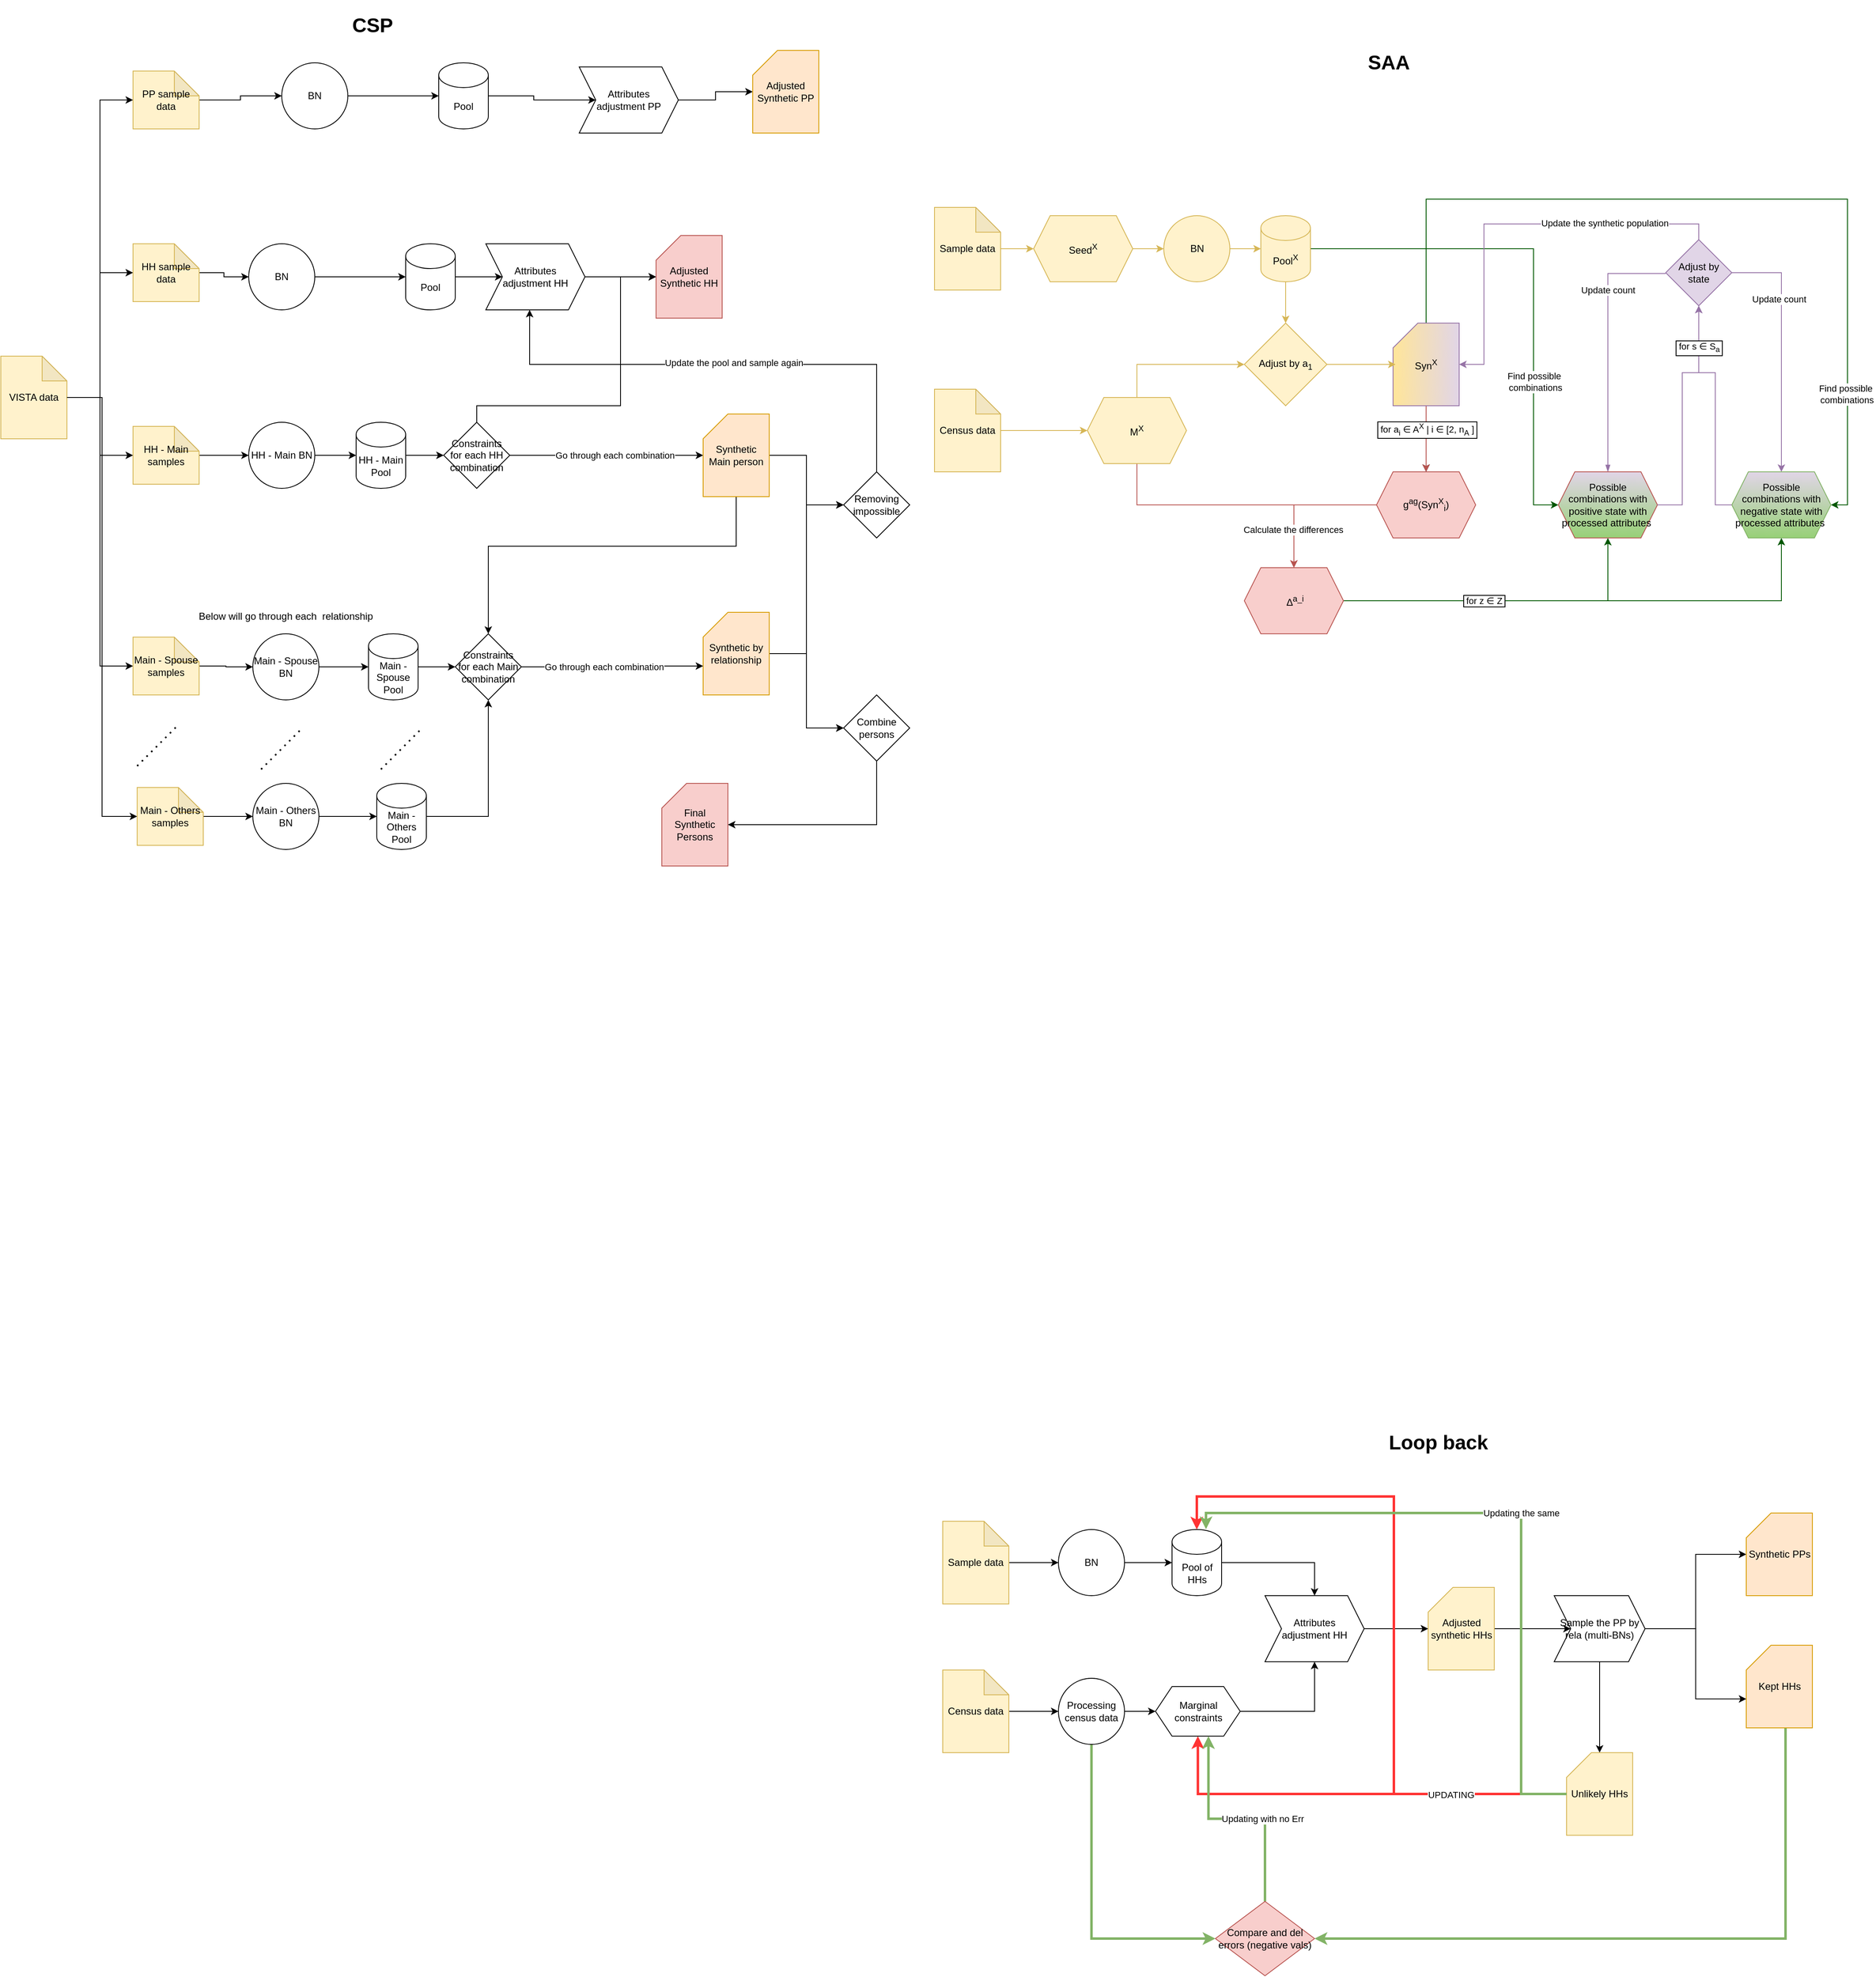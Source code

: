 <mxfile version="24.1.0" type="github">
  <diagram name="Page-1" id="M9G-T7zKxAfByAplEG5L">
    <mxGraphModel dx="3776" dy="1356" grid="1" gridSize="10" guides="1" tooltips="1" connect="1" arrows="1" fold="1" page="1" pageScale="1" pageWidth="1169" pageHeight="827" math="0" shadow="0">
      <root>
        <mxCell id="0" />
        <mxCell id="1" parent="0" />
        <mxCell id="O2sVtFKZEaCIQGKIPa2d-1" value="&lt;h1&gt;SAA&lt;/h1&gt;" style="text;html=1;strokeColor=none;fillColor=none;align=center;verticalAlign=middle;whiteSpace=wrap;rounded=0;" parent="1" vertex="1">
          <mxGeometry x="410" y="90" width="300" height="30" as="geometry" />
        </mxCell>
        <mxCell id="O2sVtFKZEaCIQGKIPa2d-3" value="&lt;h1&gt;CSP&lt;/h1&gt;" style="text;html=1;strokeColor=none;fillColor=none;align=center;verticalAlign=middle;whiteSpace=wrap;rounded=0;" parent="1" vertex="1">
          <mxGeometry x="-740" y="40" width="140" height="40" as="geometry" />
        </mxCell>
        <mxCell id="O2sVtFKZEaCIQGKIPa2d-35" style="edgeStyle=orthogonalEdgeStyle;rounded=0;orthogonalLoop=1;jettySize=auto;html=1;entryX=0;entryY=0.5;entryDx=0;entryDy=0;fillColor=#fff2cc;strokeColor=#d6b656;" parent="1" source="O2sVtFKZEaCIQGKIPa2d-4" target="O2sVtFKZEaCIQGKIPa2d-11" edge="1">
          <mxGeometry relative="1" as="geometry" />
        </mxCell>
        <mxCell id="O2sVtFKZEaCIQGKIPa2d-4" value="Census data" style="shape=note;whiteSpace=wrap;html=1;backgroundOutline=1;darkOpacity=0.05;fillColor=#fff2cc;strokeColor=#d6b656;" parent="1" vertex="1">
          <mxGeometry x="10" y="500" width="80" height="100" as="geometry" />
        </mxCell>
        <mxCell id="7n_8x08XIE63s-0xiDGo-23" style="edgeStyle=orthogonalEdgeStyle;rounded=0;orthogonalLoop=1;jettySize=auto;html=1;entryX=0;entryY=0.5;entryDx=0;entryDy=0;fillColor=#fff2cc;strokeColor=#d6b656;" parent="1" source="O2sVtFKZEaCIQGKIPa2d-5" target="7n_8x08XIE63s-0xiDGo-21" edge="1">
          <mxGeometry relative="1" as="geometry" />
        </mxCell>
        <mxCell id="O2sVtFKZEaCIQGKIPa2d-5" value="Sample data" style="shape=note;whiteSpace=wrap;html=1;backgroundOutline=1;darkOpacity=0.05;fillColor=#fff2cc;strokeColor=#d6b656;" parent="1" vertex="1">
          <mxGeometry x="10" y="280" width="80" height="100" as="geometry" />
        </mxCell>
        <mxCell id="O2sVtFKZEaCIQGKIPa2d-28" style="edgeStyle=orthogonalEdgeStyle;rounded=0;orthogonalLoop=1;jettySize=auto;html=1;fillColor=#fff2cc;strokeColor=#d6b656;" parent="1" source="O2sVtFKZEaCIQGKIPa2d-6" target="O2sVtFKZEaCIQGKIPa2d-7" edge="1">
          <mxGeometry relative="1" as="geometry" />
        </mxCell>
        <mxCell id="O2sVtFKZEaCIQGKIPa2d-6" value="BN" style="ellipse;whiteSpace=wrap;html=1;aspect=fixed;fillColor=#fff2cc;strokeColor=#d6b656;" parent="1" vertex="1">
          <mxGeometry x="287.5" y="290" width="80" height="80" as="geometry" />
        </mxCell>
        <mxCell id="O2sVtFKZEaCIQGKIPa2d-22" style="edgeStyle=orthogonalEdgeStyle;rounded=0;orthogonalLoop=1;jettySize=auto;html=1;entryX=0.5;entryY=0;entryDx=0;entryDy=0;fillColor=#fff2cc;strokeColor=#d6b656;" parent="1" source="O2sVtFKZEaCIQGKIPa2d-7" target="O2sVtFKZEaCIQGKIPa2d-20" edge="1">
          <mxGeometry relative="1" as="geometry" />
        </mxCell>
        <mxCell id="O2sVtFKZEaCIQGKIPa2d-53" style="edgeStyle=orthogonalEdgeStyle;rounded=0;orthogonalLoop=1;jettySize=auto;html=1;entryX=0;entryY=0.5;entryDx=0;entryDy=0;fillColor=#008a00;strokeColor=#005700;" parent="1" source="O2sVtFKZEaCIQGKIPa2d-7" target="O2sVtFKZEaCIQGKIPa2d-43" edge="1">
          <mxGeometry relative="1" as="geometry">
            <Array as="points">
              <mxPoint x="735" y="330" />
              <mxPoint x="735" y="640" />
            </Array>
          </mxGeometry>
        </mxCell>
        <mxCell id="7n_8x08XIE63s-0xiDGo-18" value="Find possible&amp;nbsp;&lt;div&gt;combinations&lt;/div&gt;" style="edgeLabel;html=1;align=center;verticalAlign=middle;resizable=0;points=[];" parent="O2sVtFKZEaCIQGKIPa2d-53" vertex="1" connectable="0">
          <mxGeometry x="0.385" y="2" relative="1" as="geometry">
            <mxPoint y="8" as="offset" />
          </mxGeometry>
        </mxCell>
        <mxCell id="O2sVtFKZEaCIQGKIPa2d-7" value="Pool&lt;sup&gt;X&lt;/sup&gt;" style="shape=cylinder3;whiteSpace=wrap;html=1;boundedLbl=1;backgroundOutline=1;size=15;fillColor=#fff2cc;strokeColor=#d6b656;" parent="1" vertex="1">
          <mxGeometry x="405" y="290" width="60" height="80" as="geometry" />
        </mxCell>
        <mxCell id="O2sVtFKZEaCIQGKIPa2d-21" style="edgeStyle=orthogonalEdgeStyle;rounded=0;orthogonalLoop=1;jettySize=auto;html=1;entryX=0;entryY=0.5;entryDx=0;entryDy=0;fillColor=#fff2cc;strokeColor=#d6b656;exitX=0.5;exitY=0;exitDx=0;exitDy=0;" parent="1" source="O2sVtFKZEaCIQGKIPa2d-11" target="O2sVtFKZEaCIQGKIPa2d-20" edge="1">
          <mxGeometry relative="1" as="geometry" />
        </mxCell>
        <mxCell id="7n_8x08XIE63s-0xiDGo-2" style="edgeStyle=orthogonalEdgeStyle;rounded=0;orthogonalLoop=1;jettySize=auto;html=1;entryX=0.5;entryY=0;entryDx=0;entryDy=0;fillColor=#f8cecc;strokeColor=#b85450;" parent="1" source="O2sVtFKZEaCIQGKIPa2d-11" target="O2sVtFKZEaCIQGKIPa2d-30" edge="1">
          <mxGeometry relative="1" as="geometry">
            <Array as="points">
              <mxPoint x="255" y="640" />
              <mxPoint x="445" y="640" />
            </Array>
          </mxGeometry>
        </mxCell>
        <mxCell id="O2sVtFKZEaCIQGKIPa2d-11" value="M&lt;sup&gt;X&lt;/sup&gt;" style="shape=hexagon;perimeter=hexagonPerimeter2;whiteSpace=wrap;html=1;fixedSize=1;fillColor=#fff2cc;strokeColor=#d6b656;" parent="1" vertex="1">
          <mxGeometry x="195" y="510" width="120" height="80" as="geometry" />
        </mxCell>
        <mxCell id="O2sVtFKZEaCIQGKIPa2d-47" style="edgeStyle=orthogonalEdgeStyle;rounded=0;orthogonalLoop=1;jettySize=auto;html=1;" parent="1" source="O2sVtFKZEaCIQGKIPa2d-16" target="O2sVtFKZEaCIQGKIPa2d-25" edge="1">
          <mxGeometry relative="1" as="geometry" />
        </mxCell>
        <mxCell id="TM6Ck6MCM4xEDmykeeXA-1" value="" style="edgeStyle=orthogonalEdgeStyle;rounded=0;orthogonalLoop=1;jettySize=auto;html=1;fillColor=#f8cecc;strokeColor=#b85450;" parent="1" source="O2sVtFKZEaCIQGKIPa2d-16" target="O2sVtFKZEaCIQGKIPa2d-25" edge="1">
          <mxGeometry relative="1" as="geometry" />
        </mxCell>
        <mxCell id="7n_8x08XIE63s-0xiDGo-15" value="&amp;nbsp;for a&lt;sub&gt;i&lt;/sub&gt; ∈ A&lt;sup&gt;X&lt;/sup&gt; | i ∈&amp;nbsp;[2, n&lt;sub&gt;A&lt;/sub&gt;&amp;nbsp;]&amp;nbsp;" style="edgeLabel;html=1;align=center;verticalAlign=middle;resizable=0;points=[];labelBorderColor=default;" parent="TM6Ck6MCM4xEDmykeeXA-1" vertex="1" connectable="0">
          <mxGeometry x="-0.283" y="1" relative="1" as="geometry">
            <mxPoint as="offset" />
          </mxGeometry>
        </mxCell>
        <mxCell id="7n_8x08XIE63s-0xiDGo-17" style="edgeStyle=orthogonalEdgeStyle;rounded=0;orthogonalLoop=1;jettySize=auto;html=1;entryX=1;entryY=0.5;entryDx=0;entryDy=0;fillColor=#008a00;strokeColor=#005700;" parent="1" source="O2sVtFKZEaCIQGKIPa2d-16" target="O2sVtFKZEaCIQGKIPa2d-41" edge="1">
          <mxGeometry relative="1" as="geometry">
            <Array as="points">
              <mxPoint x="605" y="270" />
              <mxPoint x="1115" y="270" />
              <mxPoint x="1115" y="640" />
            </Array>
          </mxGeometry>
        </mxCell>
        <mxCell id="7n_8x08XIE63s-0xiDGo-19" value="Find possible&amp;nbsp;&lt;div&gt;combinations&lt;/div&gt;" style="edgeLabel;html=1;align=center;verticalAlign=middle;resizable=0;points=[];" parent="7n_8x08XIE63s-0xiDGo-17" vertex="1" connectable="0">
          <mxGeometry x="0.707" y="-1" relative="1" as="geometry">
            <mxPoint as="offset" />
          </mxGeometry>
        </mxCell>
        <mxCell id="O2sVtFKZEaCIQGKIPa2d-16" value="Syn&lt;sup&gt;X&lt;/sup&gt;" style="shape=card;whiteSpace=wrap;html=1;fillColor=#e1d5e7;strokeColor=#9673a6;gradientColor=#FFE599;gradientDirection=west;" parent="1" vertex="1">
          <mxGeometry x="565" y="420" width="80" height="100" as="geometry" />
        </mxCell>
        <mxCell id="O2sVtFKZEaCIQGKIPa2d-20" value="Adjust by a&lt;sub&gt;1&lt;/sub&gt;" style="rhombus;whiteSpace=wrap;html=1;fillColor=#fff2cc;strokeColor=#d6b656;" parent="1" vertex="1">
          <mxGeometry x="385" y="420" width="100" height="100" as="geometry" />
        </mxCell>
        <mxCell id="O2sVtFKZEaCIQGKIPa2d-50" style="edgeStyle=orthogonalEdgeStyle;rounded=0;orthogonalLoop=1;jettySize=auto;html=1;entryX=0.5;entryY=0;entryDx=0;entryDy=0;fillColor=#f8cecc;strokeColor=#b85450;" parent="1" source="O2sVtFKZEaCIQGKIPa2d-25" target="O2sVtFKZEaCIQGKIPa2d-30" edge="1">
          <mxGeometry relative="1" as="geometry">
            <Array as="points">
              <mxPoint x="445" y="640" />
            </Array>
          </mxGeometry>
        </mxCell>
        <mxCell id="7n_8x08XIE63s-0xiDGo-12" value="Calculate the differences" style="edgeLabel;html=1;align=center;verticalAlign=middle;resizable=0;points=[];" parent="O2sVtFKZEaCIQGKIPa2d-50" vertex="1" connectable="0">
          <mxGeometry x="0.474" y="-1" relative="1" as="geometry">
            <mxPoint as="offset" />
          </mxGeometry>
        </mxCell>
        <mxCell id="O2sVtFKZEaCIQGKIPa2d-25" value="g&lt;sup&gt;ag&lt;/sup&gt;(Syn&lt;sup&gt;X&lt;/sup&gt;&lt;sub&gt;i&lt;/sub&gt;)" style="shape=hexagon;perimeter=hexagonPerimeter2;whiteSpace=wrap;html=1;fixedSize=1;fillColor=#f8cecc;strokeColor=#b85450;" parent="1" vertex="1">
          <mxGeometry x="545" y="600" width="120" height="80" as="geometry" />
        </mxCell>
        <mxCell id="O2sVtFKZEaCIQGKIPa2d-51" style="edgeStyle=orthogonalEdgeStyle;rounded=0;orthogonalLoop=1;jettySize=auto;html=1;entryX=0.5;entryY=1;entryDx=0;entryDy=0;fillColor=#008a00;strokeColor=#005700;" parent="1" source="O2sVtFKZEaCIQGKIPa2d-30" target="O2sVtFKZEaCIQGKIPa2d-41" edge="1">
          <mxGeometry relative="1" as="geometry" />
        </mxCell>
        <mxCell id="O2sVtFKZEaCIQGKIPa2d-52" style="edgeStyle=orthogonalEdgeStyle;rounded=0;orthogonalLoop=1;jettySize=auto;html=1;entryX=0.5;entryY=1;entryDx=0;entryDy=0;fillColor=#008a00;strokeColor=#005700;" parent="1" source="O2sVtFKZEaCIQGKIPa2d-30" target="O2sVtFKZEaCIQGKIPa2d-43" edge="1">
          <mxGeometry relative="1" as="geometry" />
        </mxCell>
        <mxCell id="7n_8x08XIE63s-0xiDGo-3" value="&amp;nbsp;for z ∈&amp;nbsp;Z&amp;nbsp;" style="edgeLabel;html=1;align=center;verticalAlign=middle;resizable=0;points=[];labelBorderColor=default;" parent="O2sVtFKZEaCIQGKIPa2d-52" vertex="1" connectable="0">
          <mxGeometry x="-0.637" y="-1" relative="1" as="geometry">
            <mxPoint x="98" y="-1" as="offset" />
          </mxGeometry>
        </mxCell>
        <mxCell id="O2sVtFKZEaCIQGKIPa2d-30" value="&amp;nbsp;∆&lt;sup&gt;a_i&lt;/sup&gt;" style="shape=hexagon;perimeter=hexagonPerimeter2;whiteSpace=wrap;html=1;fixedSize=1;fillColor=#f8cecc;strokeColor=#b85450;" parent="1" vertex="1">
          <mxGeometry x="385" y="716" width="120" height="80" as="geometry" />
        </mxCell>
        <mxCell id="O2sVtFKZEaCIQGKIPa2d-55" style="edgeStyle=orthogonalEdgeStyle;rounded=0;orthogonalLoop=1;jettySize=auto;html=1;fillColor=#e1d5e7;strokeColor=#9673a6;endArrow=none;endFill=0;startArrow=classic;startFill=1;entryX=1;entryY=0.5;entryDx=0;entryDy=0;" parent="1" source="O2sVtFKZEaCIQGKIPa2d-41" target="O2sVtFKZEaCIQGKIPa2d-54" edge="1">
          <mxGeometry relative="1" as="geometry">
            <Array as="points">
              <mxPoint x="1035" y="359" />
            </Array>
          </mxGeometry>
        </mxCell>
        <mxCell id="7n_8x08XIE63s-0xiDGo-14" value="Update count" style="edgeLabel;html=1;align=center;verticalAlign=middle;resizable=0;points=[];" parent="O2sVtFKZEaCIQGKIPa2d-55" vertex="1" connectable="0">
          <mxGeometry x="0.389" y="3" relative="1" as="geometry">
            <mxPoint as="offset" />
          </mxGeometry>
        </mxCell>
        <mxCell id="O2sVtFKZEaCIQGKIPa2d-41" value="Possible combinations with negative state with processed attributes&amp;nbsp;" style="shape=hexagon;perimeter=hexagonPerimeter2;whiteSpace=wrap;html=1;fixedSize=1;fillColor=#97D077;strokeColor=#82b366;gradientColor=#E1D5E7;gradientDirection=north;" parent="1" vertex="1">
          <mxGeometry x="975" y="600" width="120" height="80" as="geometry" />
        </mxCell>
        <mxCell id="O2sVtFKZEaCIQGKIPa2d-56" style="edgeStyle=orthogonalEdgeStyle;rounded=0;orthogonalLoop=1;jettySize=auto;html=1;entryX=0;entryY=0.5;entryDx=0;entryDy=0;fillColor=#e1d5e7;strokeColor=#9673a6;startArrow=blockThin;startFill=1;endArrow=none;endFill=0;exitX=0.5;exitY=0;exitDx=0;exitDy=0;" parent="1" source="O2sVtFKZEaCIQGKIPa2d-43" edge="1">
          <mxGeometry relative="1" as="geometry">
            <mxPoint x="825" y="630" as="sourcePoint" />
            <mxPoint x="895" y="360" as="targetPoint" />
            <Array as="points">
              <mxPoint x="825" y="360" />
            </Array>
          </mxGeometry>
        </mxCell>
        <mxCell id="7n_8x08XIE63s-0xiDGo-10" value="&lt;span style=&quot;color: rgba(0, 0, 0, 0); font-family: monospace; font-size: 0px; text-align: start; background-color: rgb(251, 251, 251);&quot;&gt;%3CmxGraphModel%3E%3Croot%3E%3CmxCell%20id%3D%220%22%2F%3E%3CmxCell%20id%3D%221%22%20parent%3D%220%22%2F%3E%3CmxCell%20id%3D%222%22%20value%3D%22Go%20through%20each%20state%22%20style%3D%22edgeLabel%3Bhtml%3D1%3Balign%3Dcenter%3BverticalAlign%3Dmiddle%3Bresizable%3D0%3Bpoints%3D%5B%5D%3B%22%20vertex%3D%221%22%20connectable%3D%220%22%20parent%3D%221%22%3E%3CmxGeometry%20x%3D%221080%22%20y%3D%22490%22%20as%3D%22geometry%22%2F%3E%3C%2FmxCell%3E%3C%2Froot%3E%3C%2FmxGraphModel%3E&lt;/span&gt;" style="edgeLabel;html=1;align=center;verticalAlign=middle;resizable=0;points=[];" parent="O2sVtFKZEaCIQGKIPa2d-56" vertex="1" connectable="0">
          <mxGeometry x="-0.376" y="-3" relative="1" as="geometry">
            <mxPoint as="offset" />
          </mxGeometry>
        </mxCell>
        <mxCell id="7n_8x08XIE63s-0xiDGo-11" value="Update count" style="edgeLabel;html=1;align=center;verticalAlign=middle;resizable=0;points=[];" parent="O2sVtFKZEaCIQGKIPa2d-56" vertex="1" connectable="0">
          <mxGeometry x="-0.357" relative="1" as="geometry">
            <mxPoint y="-121" as="offset" />
          </mxGeometry>
        </mxCell>
        <mxCell id="O2sVtFKZEaCIQGKIPa2d-43" value="Possible combinations with positive state with processed attributes&amp;nbsp;" style="shape=hexagon;perimeter=hexagonPerimeter2;whiteSpace=wrap;html=1;fixedSize=1;fillColor=#97D077;strokeColor=#b85450;fillStyle=dashed;gradientColor=#E1D5E7;gradientDirection=north;" parent="1" vertex="1">
          <mxGeometry x="765" y="600" width="120" height="80" as="geometry" />
        </mxCell>
        <mxCell id="O2sVtFKZEaCIQGKIPa2d-46" style="edgeStyle=orthogonalEdgeStyle;rounded=0;orthogonalLoop=1;jettySize=auto;html=1;fillColor=#fff2cc;strokeColor=#d6b656;" parent="1" source="O2sVtFKZEaCIQGKIPa2d-20" edge="1">
          <mxGeometry relative="1" as="geometry">
            <mxPoint x="568" y="470" as="targetPoint" />
            <Array as="points">
              <mxPoint x="568" y="470" />
            </Array>
          </mxGeometry>
        </mxCell>
        <mxCell id="7n_8x08XIE63s-0xiDGo-5" style="edgeStyle=orthogonalEdgeStyle;rounded=0;orthogonalLoop=1;jettySize=auto;html=1;entryX=1;entryY=0.5;entryDx=0;entryDy=0;fillColor=#e1d5e7;strokeColor=#9673a6;startArrow=classic;startFill=1;endArrow=none;endFill=0;" parent="1" source="O2sVtFKZEaCIQGKIPa2d-54" target="O2sVtFKZEaCIQGKIPa2d-43" edge="1">
          <mxGeometry relative="1" as="geometry">
            <Array as="points">
              <mxPoint x="935" y="480" />
              <mxPoint x="915" y="480" />
              <mxPoint x="915" y="640" />
            </Array>
          </mxGeometry>
        </mxCell>
        <mxCell id="7n_8x08XIE63s-0xiDGo-7" style="edgeStyle=orthogonalEdgeStyle;rounded=0;orthogonalLoop=1;jettySize=auto;html=1;entryX=0;entryY=0.5;entryDx=0;entryDy=0;fillColor=#e1d5e7;strokeColor=#9673a6;startArrow=classic;startFill=1;endArrow=none;endFill=0;" parent="1" source="O2sVtFKZEaCIQGKIPa2d-54" target="O2sVtFKZEaCIQGKIPa2d-41" edge="1">
          <mxGeometry relative="1" as="geometry">
            <Array as="points">
              <mxPoint x="935" y="480" />
              <mxPoint x="955" y="480" />
              <mxPoint x="955" y="640" />
            </Array>
          </mxGeometry>
        </mxCell>
        <mxCell id="7n_8x08XIE63s-0xiDGo-13" value="&amp;nbsp;for s ∈&amp;nbsp;S&lt;sub&gt;a&amp;nbsp;&lt;/sub&gt;" style="edgeLabel;html=1;align=center;verticalAlign=middle;resizable=0;points=[];labelBorderColor=default;" parent="7n_8x08XIE63s-0xiDGo-7" vertex="1" connectable="0">
          <mxGeometry x="-0.728" relative="1" as="geometry">
            <mxPoint y="13" as="offset" />
          </mxGeometry>
        </mxCell>
        <mxCell id="O2sVtFKZEaCIQGKIPa2d-54" value="Adjust by state" style="rhombus;whiteSpace=wrap;html=1;fillColor=#e1d5e7;strokeColor=#9673a6;" parent="1" vertex="1">
          <mxGeometry x="895" y="319" width="80" height="80" as="geometry" />
        </mxCell>
        <mxCell id="O2sVtFKZEaCIQGKIPa2d-57" style="edgeStyle=orthogonalEdgeStyle;rounded=0;orthogonalLoop=1;jettySize=auto;html=1;entryX=1;entryY=0.5;entryDx=0;entryDy=0;entryPerimeter=0;fillColor=#e1d5e7;strokeColor=#9673a6;exitX=0.5;exitY=0;exitDx=0;exitDy=0;" parent="1" source="O2sVtFKZEaCIQGKIPa2d-54" target="O2sVtFKZEaCIQGKIPa2d-16" edge="1">
          <mxGeometry relative="1" as="geometry">
            <Array as="points">
              <mxPoint x="935" y="300" />
              <mxPoint x="675" y="300" />
              <mxPoint x="675" y="470" />
            </Array>
          </mxGeometry>
        </mxCell>
        <mxCell id="O2sVtFKZEaCIQGKIPa2d-58" value="Update the synthetic population" style="edgeLabel;html=1;align=center;verticalAlign=middle;resizable=0;points=[];" parent="O2sVtFKZEaCIQGKIPa2d-57" vertex="1" connectable="0">
          <mxGeometry x="-0.085" y="-1" relative="1" as="geometry">
            <mxPoint x="86" as="offset" />
          </mxGeometry>
        </mxCell>
        <mxCell id="O2sVtFKZEaCIQGKIPa2d-69" value="VISTA data" style="shape=note;whiteSpace=wrap;html=1;backgroundOutline=1;darkOpacity=0.05;fillColor=#fff2cc;strokeColor=#d6b656;" parent="1" vertex="1">
          <mxGeometry x="-1120" y="460" width="80" height="100" as="geometry" />
        </mxCell>
        <mxCell id="uTRHcCvgna7Dh4aKxS7s-63" style="edgeStyle=orthogonalEdgeStyle;rounded=0;orthogonalLoop=1;jettySize=auto;html=1;" parent="1" source="O2sVtFKZEaCIQGKIPa2d-71" target="uTRHcCvgna7Dh4aKxS7s-60" edge="1">
          <mxGeometry relative="1" as="geometry" />
        </mxCell>
        <mxCell id="O2sVtFKZEaCIQGKIPa2d-71" value="PP sample data" style="shape=note;whiteSpace=wrap;html=1;backgroundOutline=1;darkOpacity=0.05;fillColor=#fff2cc;strokeColor=#d6b656;" parent="1" vertex="1">
          <mxGeometry x="-960" y="115" width="80" height="70" as="geometry" />
        </mxCell>
        <mxCell id="uTRHcCvgna7Dh4aKxS7s-70" style="edgeStyle=orthogonalEdgeStyle;rounded=0;orthogonalLoop=1;jettySize=auto;html=1;entryX=0;entryY=0.5;entryDx=0;entryDy=0;" parent="1" source="O2sVtFKZEaCIQGKIPa2d-72" target="uTRHcCvgna7Dh4aKxS7s-68" edge="1">
          <mxGeometry relative="1" as="geometry" />
        </mxCell>
        <mxCell id="O2sVtFKZEaCIQGKIPa2d-72" value="HH sample data" style="shape=note;whiteSpace=wrap;html=1;backgroundOutline=1;darkOpacity=0.05;fillColor=#fff2cc;strokeColor=#d6b656;" parent="1" vertex="1">
          <mxGeometry x="-960" y="324" width="80" height="70" as="geometry" />
        </mxCell>
        <mxCell id="O2sVtFKZEaCIQGKIPa2d-106" style="edgeStyle=orthogonalEdgeStyle;rounded=0;orthogonalLoop=1;jettySize=auto;html=1;entryX=0;entryY=0.5;entryDx=0;entryDy=0;" parent="1" source="O2sVtFKZEaCIQGKIPa2d-73" target="O2sVtFKZEaCIQGKIPa2d-82" edge="1">
          <mxGeometry relative="1" as="geometry" />
        </mxCell>
        <mxCell id="O2sVtFKZEaCIQGKIPa2d-73" value="HH - Main samples" style="shape=note;whiteSpace=wrap;html=1;backgroundOutline=1;darkOpacity=0.05;fillColor=#fff2cc;strokeColor=#d6b656;" parent="1" vertex="1">
          <mxGeometry x="-960" y="545" width="80" height="70" as="geometry" />
        </mxCell>
        <mxCell id="O2sVtFKZEaCIQGKIPa2d-109" style="edgeStyle=orthogonalEdgeStyle;rounded=0;orthogonalLoop=1;jettySize=auto;html=1;entryX=0;entryY=0.5;entryDx=0;entryDy=0;" parent="1" source="O2sVtFKZEaCIQGKIPa2d-74" target="O2sVtFKZEaCIQGKIPa2d-83" edge="1">
          <mxGeometry relative="1" as="geometry" />
        </mxCell>
        <mxCell id="O2sVtFKZEaCIQGKIPa2d-74" value="Main - Spouse samples" style="shape=note;whiteSpace=wrap;html=1;backgroundOutline=1;darkOpacity=0.05;fillColor=#fff2cc;strokeColor=#d6b656;" parent="1" vertex="1">
          <mxGeometry x="-960" y="800" width="80" height="70" as="geometry" />
        </mxCell>
        <mxCell id="O2sVtFKZEaCIQGKIPa2d-114" style="edgeStyle=orthogonalEdgeStyle;rounded=0;orthogonalLoop=1;jettySize=auto;html=1;" parent="1" source="O2sVtFKZEaCIQGKIPa2d-75" target="O2sVtFKZEaCIQGKIPa2d-84" edge="1">
          <mxGeometry relative="1" as="geometry" />
        </mxCell>
        <mxCell id="O2sVtFKZEaCIQGKIPa2d-75" value="Main - Others samples" style="shape=note;whiteSpace=wrap;html=1;backgroundOutline=1;darkOpacity=0.05;fillColor=#fff2cc;strokeColor=#d6b656;" parent="1" vertex="1">
          <mxGeometry x="-955" y="982" width="80" height="70" as="geometry" />
        </mxCell>
        <mxCell id="O2sVtFKZEaCIQGKIPa2d-76" value="" style="endArrow=none;dashed=1;html=1;dashPattern=1 3;strokeWidth=2;rounded=0;" parent="1" edge="1">
          <mxGeometry width="50" height="50" relative="1" as="geometry">
            <mxPoint x="-955" y="956" as="sourcePoint" />
            <mxPoint x="-905" y="906" as="targetPoint" />
          </mxGeometry>
        </mxCell>
        <mxCell id="O2sVtFKZEaCIQGKIPa2d-127" style="edgeStyle=orthogonalEdgeStyle;rounded=0;orthogonalLoop=1;jettySize=auto;html=1;" parent="1" source="O2sVtFKZEaCIQGKIPa2d-78" target="O2sVtFKZEaCIQGKIPa2d-80" edge="1">
          <mxGeometry relative="1" as="geometry" />
        </mxCell>
        <mxCell id="O2sVtFKZEaCIQGKIPa2d-78" value="Attributes &lt;br&gt;adjustment PP" style="shape=step;perimeter=stepPerimeter;whiteSpace=wrap;html=1;fixedSize=1;" parent="1" vertex="1">
          <mxGeometry x="-420" y="110" width="120" height="80" as="geometry" />
        </mxCell>
        <mxCell id="O2sVtFKZEaCIQGKIPa2d-128" style="edgeStyle=orthogonalEdgeStyle;rounded=0;orthogonalLoop=1;jettySize=auto;html=1;" parent="1" source="O2sVtFKZEaCIQGKIPa2d-79" target="O2sVtFKZEaCIQGKIPa2d-81" edge="1">
          <mxGeometry relative="1" as="geometry" />
        </mxCell>
        <mxCell id="O2sVtFKZEaCIQGKIPa2d-79" value="Attributes &lt;br&gt;adjustment HH" style="shape=step;perimeter=stepPerimeter;whiteSpace=wrap;html=1;fixedSize=1;" parent="1" vertex="1">
          <mxGeometry x="-533" y="324" width="120" height="80" as="geometry" />
        </mxCell>
        <mxCell id="O2sVtFKZEaCIQGKIPa2d-80" value="Adjusted Synthetic PP" style="shape=card;whiteSpace=wrap;html=1;fillColor=#ffe6cc;strokeColor=#d79b00;" parent="1" vertex="1">
          <mxGeometry x="-210" y="90" width="80" height="100" as="geometry" />
        </mxCell>
        <mxCell id="O2sVtFKZEaCIQGKIPa2d-81" value="Adjusted Synthetic HH" style="shape=card;whiteSpace=wrap;html=1;fillColor=#f8cecc;strokeColor=#b85450;" parent="1" vertex="1">
          <mxGeometry x="-327" y="314" width="80" height="100" as="geometry" />
        </mxCell>
        <mxCell id="O2sVtFKZEaCIQGKIPa2d-107" style="edgeStyle=orthogonalEdgeStyle;rounded=0;orthogonalLoop=1;jettySize=auto;html=1;" parent="1" source="O2sVtFKZEaCIQGKIPa2d-82" target="O2sVtFKZEaCIQGKIPa2d-85" edge="1">
          <mxGeometry relative="1" as="geometry" />
        </mxCell>
        <mxCell id="O2sVtFKZEaCIQGKIPa2d-82" value="HH - Main BN" style="ellipse;whiteSpace=wrap;html=1;aspect=fixed;" parent="1" vertex="1">
          <mxGeometry x="-820" y="540" width="80" height="80" as="geometry" />
        </mxCell>
        <mxCell id="O2sVtFKZEaCIQGKIPa2d-83" value="Main - Spouse BN" style="ellipse;whiteSpace=wrap;html=1;aspect=fixed;" parent="1" vertex="1">
          <mxGeometry x="-815" y="796" width="80" height="80" as="geometry" />
        </mxCell>
        <mxCell id="O2sVtFKZEaCIQGKIPa2d-84" value="Main - Others BN" style="ellipse;whiteSpace=wrap;html=1;aspect=fixed;" parent="1" vertex="1">
          <mxGeometry x="-815" y="977" width="80" height="80" as="geometry" />
        </mxCell>
        <mxCell id="O2sVtFKZEaCIQGKIPa2d-108" style="edgeStyle=orthogonalEdgeStyle;rounded=0;orthogonalLoop=1;jettySize=auto;html=1;entryX=0;entryY=0.5;entryDx=0;entryDy=0;" parent="1" source="O2sVtFKZEaCIQGKIPa2d-85" target="O2sVtFKZEaCIQGKIPa2d-88" edge="1">
          <mxGeometry relative="1" as="geometry" />
        </mxCell>
        <mxCell id="O2sVtFKZEaCIQGKIPa2d-85" value="HH - Main Pool" style="shape=cylinder3;whiteSpace=wrap;html=1;boundedLbl=1;backgroundOutline=1;size=15;" parent="1" vertex="1">
          <mxGeometry x="-690" y="540" width="60" height="80" as="geometry" />
        </mxCell>
        <mxCell id="O2sVtFKZEaCIQGKIPa2d-111" style="edgeStyle=orthogonalEdgeStyle;rounded=0;orthogonalLoop=1;jettySize=auto;html=1;entryX=0;entryY=0.5;entryDx=0;entryDy=0;" parent="1" source="O2sVtFKZEaCIQGKIPa2d-86" target="O2sVtFKZEaCIQGKIPa2d-97" edge="1">
          <mxGeometry relative="1" as="geometry" />
        </mxCell>
        <mxCell id="O2sVtFKZEaCIQGKIPa2d-86" value="Main - Spouse Pool" style="shape=cylinder3;whiteSpace=wrap;html=1;boundedLbl=1;backgroundOutline=1;size=15;" parent="1" vertex="1">
          <mxGeometry x="-675" y="796" width="60" height="80" as="geometry" />
        </mxCell>
        <mxCell id="O2sVtFKZEaCIQGKIPa2d-112" style="edgeStyle=orthogonalEdgeStyle;rounded=0;orthogonalLoop=1;jettySize=auto;html=1;entryX=0.5;entryY=1;entryDx=0;entryDy=0;" parent="1" source="O2sVtFKZEaCIQGKIPa2d-87" target="O2sVtFKZEaCIQGKIPa2d-97" edge="1">
          <mxGeometry relative="1" as="geometry" />
        </mxCell>
        <mxCell id="O2sVtFKZEaCIQGKIPa2d-87" value="Main - Others Pool" style="shape=cylinder3;whiteSpace=wrap;html=1;boundedLbl=1;backgroundOutline=1;size=15;" parent="1" vertex="1">
          <mxGeometry x="-665" y="977" width="60" height="80" as="geometry" />
        </mxCell>
        <mxCell id="O2sVtFKZEaCIQGKIPa2d-91" style="edgeStyle=orthogonalEdgeStyle;rounded=0;orthogonalLoop=1;jettySize=auto;html=1;" parent="1" source="O2sVtFKZEaCIQGKIPa2d-88" target="O2sVtFKZEaCIQGKIPa2d-90" edge="1">
          <mxGeometry relative="1" as="geometry" />
        </mxCell>
        <mxCell id="O2sVtFKZEaCIQGKIPa2d-92" value="Go through each combination" style="edgeLabel;html=1;align=center;verticalAlign=middle;resizable=0;points=[];" parent="O2sVtFKZEaCIQGKIPa2d-91" vertex="1" connectable="0">
          <mxGeometry x="-0.434" y="-2" relative="1" as="geometry">
            <mxPoint x="61" y="-2" as="offset" />
          </mxGeometry>
        </mxCell>
        <mxCell id="uTRHcCvgna7Dh4aKxS7s-72" style="edgeStyle=orthogonalEdgeStyle;rounded=0;orthogonalLoop=1;jettySize=auto;html=1;" parent="1" source="O2sVtFKZEaCIQGKIPa2d-88" target="O2sVtFKZEaCIQGKIPa2d-81" edge="1">
          <mxGeometry relative="1" as="geometry">
            <Array as="points">
              <mxPoint x="-544" y="520" />
              <mxPoint x="-370" y="520" />
              <mxPoint x="-370" y="364" />
            </Array>
          </mxGeometry>
        </mxCell>
        <mxCell id="O2sVtFKZEaCIQGKIPa2d-88" value="Constraints for each HH combination" style="rhombus;whiteSpace=wrap;html=1;" parent="1" vertex="1">
          <mxGeometry x="-584" y="540" width="80" height="80" as="geometry" />
        </mxCell>
        <mxCell id="O2sVtFKZEaCIQGKIPa2d-102" style="edgeStyle=orthogonalEdgeStyle;rounded=0;orthogonalLoop=1;jettySize=auto;html=1;" parent="1" source="O2sVtFKZEaCIQGKIPa2d-90" target="O2sVtFKZEaCIQGKIPa2d-100" edge="1">
          <mxGeometry relative="1" as="geometry" />
        </mxCell>
        <mxCell id="O2sVtFKZEaCIQGKIPa2d-117" style="edgeStyle=orthogonalEdgeStyle;rounded=0;orthogonalLoop=1;jettySize=auto;html=1;" parent="1" source="O2sVtFKZEaCIQGKIPa2d-90" target="O2sVtFKZEaCIQGKIPa2d-97" edge="1">
          <mxGeometry relative="1" as="geometry">
            <Array as="points">
              <mxPoint x="-230" y="690" />
              <mxPoint x="-530" y="690" />
            </Array>
          </mxGeometry>
        </mxCell>
        <mxCell id="O2sVtFKZEaCIQGKIPa2d-130" style="edgeStyle=orthogonalEdgeStyle;rounded=0;orthogonalLoop=1;jettySize=auto;html=1;entryX=0;entryY=0.5;entryDx=0;entryDy=0;" parent="1" source="O2sVtFKZEaCIQGKIPa2d-90" target="O2sVtFKZEaCIQGKIPa2d-129" edge="1">
          <mxGeometry relative="1" as="geometry" />
        </mxCell>
        <mxCell id="O2sVtFKZEaCIQGKIPa2d-90" value="Synthetic Main person" style="shape=card;whiteSpace=wrap;html=1;fillColor=#ffe6cc;strokeColor=#d79b00;" parent="1" vertex="1">
          <mxGeometry x="-270" y="530" width="80" height="100" as="geometry" />
        </mxCell>
        <mxCell id="O2sVtFKZEaCIQGKIPa2d-97" value="Constraints for each Main combination" style="rhombus;whiteSpace=wrap;html=1;" parent="1" vertex="1">
          <mxGeometry x="-570" y="796" width="80" height="80" as="geometry" />
        </mxCell>
        <mxCell id="O2sVtFKZEaCIQGKIPa2d-103" style="edgeStyle=orthogonalEdgeStyle;rounded=0;orthogonalLoop=1;jettySize=auto;html=1;entryX=0;entryY=0.5;entryDx=0;entryDy=0;" parent="1" source="O2sVtFKZEaCIQGKIPa2d-98" target="O2sVtFKZEaCIQGKIPa2d-100" edge="1">
          <mxGeometry relative="1" as="geometry" />
        </mxCell>
        <mxCell id="O2sVtFKZEaCIQGKIPa2d-131" style="edgeStyle=orthogonalEdgeStyle;rounded=0;orthogonalLoop=1;jettySize=auto;html=1;entryX=0;entryY=0.5;entryDx=0;entryDy=0;" parent="1" source="O2sVtFKZEaCIQGKIPa2d-98" target="O2sVtFKZEaCIQGKIPa2d-129" edge="1">
          <mxGeometry relative="1" as="geometry" />
        </mxCell>
        <mxCell id="O2sVtFKZEaCIQGKIPa2d-98" value="Synthetic by relationship" style="shape=card;whiteSpace=wrap;html=1;fillColor=#ffe6cc;strokeColor=#d79b00;" parent="1" vertex="1">
          <mxGeometry x="-270" y="770" width="80" height="100" as="geometry" />
        </mxCell>
        <mxCell id="O2sVtFKZEaCIQGKIPa2d-101" style="edgeStyle=orthogonalEdgeStyle;rounded=0;orthogonalLoop=1;jettySize=auto;html=1;" parent="1" source="O2sVtFKZEaCIQGKIPa2d-100" target="O2sVtFKZEaCIQGKIPa2d-79" edge="1">
          <mxGeometry relative="1" as="geometry">
            <Array as="points">
              <mxPoint x="-60" y="470" />
              <mxPoint x="-480" y="470" />
            </Array>
          </mxGeometry>
        </mxCell>
        <mxCell id="O2sVtFKZEaCIQGKIPa2d-132" value="Update the pool and sample again" style="edgeLabel;html=1;align=center;verticalAlign=middle;resizable=0;points=[];" parent="O2sVtFKZEaCIQGKIPa2d-101" vertex="1" connectable="0">
          <mxGeometry x="-0.016" y="-2" relative="1" as="geometry">
            <mxPoint as="offset" />
          </mxGeometry>
        </mxCell>
        <mxCell id="O2sVtFKZEaCIQGKIPa2d-100" value="Removing impossible" style="rhombus;whiteSpace=wrap;html=1;" parent="1" vertex="1">
          <mxGeometry x="-100" y="600" width="80" height="80" as="geometry" />
        </mxCell>
        <mxCell id="O2sVtFKZEaCIQGKIPa2d-104" style="edgeStyle=orthogonalEdgeStyle;rounded=0;orthogonalLoop=1;jettySize=auto;html=1;entryX=0;entryY=0;entryDx=0;entryDy=65;entryPerimeter=0;" parent="1" source="O2sVtFKZEaCIQGKIPa2d-97" target="O2sVtFKZEaCIQGKIPa2d-98" edge="1">
          <mxGeometry relative="1" as="geometry" />
        </mxCell>
        <mxCell id="O2sVtFKZEaCIQGKIPa2d-105" value="Go through each combination" style="edgeLabel;html=1;align=center;verticalAlign=middle;resizable=0;points=[];" parent="1" vertex="1" connectable="0">
          <mxGeometry x="-389.996" y="836.0" as="geometry" />
        </mxCell>
        <mxCell id="O2sVtFKZEaCIQGKIPa2d-110" style="edgeStyle=orthogonalEdgeStyle;rounded=0;orthogonalLoop=1;jettySize=auto;html=1;entryX=0;entryY=0.5;entryDx=0;entryDy=0;entryPerimeter=0;" parent="1" source="O2sVtFKZEaCIQGKIPa2d-83" target="O2sVtFKZEaCIQGKIPa2d-86" edge="1">
          <mxGeometry relative="1" as="geometry" />
        </mxCell>
        <mxCell id="O2sVtFKZEaCIQGKIPa2d-113" style="edgeStyle=orthogonalEdgeStyle;rounded=0;orthogonalLoop=1;jettySize=auto;html=1;entryX=0;entryY=0.5;entryDx=0;entryDy=0;entryPerimeter=0;" parent="1" source="O2sVtFKZEaCIQGKIPa2d-84" target="O2sVtFKZEaCIQGKIPa2d-87" edge="1">
          <mxGeometry relative="1" as="geometry" />
        </mxCell>
        <mxCell id="O2sVtFKZEaCIQGKIPa2d-118" value="" style="endArrow=none;dashed=1;html=1;dashPattern=1 3;strokeWidth=2;rounded=0;" parent="1" edge="1">
          <mxGeometry width="50" height="50" relative="1" as="geometry">
            <mxPoint x="-805" y="960" as="sourcePoint" />
            <mxPoint x="-755" y="910" as="targetPoint" />
          </mxGeometry>
        </mxCell>
        <mxCell id="O2sVtFKZEaCIQGKIPa2d-119" value="" style="endArrow=none;dashed=1;html=1;dashPattern=1 3;strokeWidth=2;rounded=0;" parent="1" edge="1">
          <mxGeometry width="50" height="50" relative="1" as="geometry">
            <mxPoint x="-660" y="960" as="sourcePoint" />
            <mxPoint x="-610" y="910" as="targetPoint" />
          </mxGeometry>
        </mxCell>
        <mxCell id="O2sVtFKZEaCIQGKIPa2d-120" style="edgeStyle=orthogonalEdgeStyle;rounded=0;orthogonalLoop=1;jettySize=auto;html=1;entryX=0;entryY=0.5;entryDx=0;entryDy=0;entryPerimeter=0;" parent="1" source="O2sVtFKZEaCIQGKIPa2d-69" target="O2sVtFKZEaCIQGKIPa2d-71" edge="1">
          <mxGeometry relative="1" as="geometry" />
        </mxCell>
        <mxCell id="O2sVtFKZEaCIQGKIPa2d-121" style="edgeStyle=orthogonalEdgeStyle;rounded=0;orthogonalLoop=1;jettySize=auto;html=1;entryX=0;entryY=0.5;entryDx=0;entryDy=0;entryPerimeter=0;" parent="1" source="O2sVtFKZEaCIQGKIPa2d-69" target="O2sVtFKZEaCIQGKIPa2d-72" edge="1">
          <mxGeometry relative="1" as="geometry" />
        </mxCell>
        <mxCell id="O2sVtFKZEaCIQGKIPa2d-122" style="edgeStyle=orthogonalEdgeStyle;rounded=0;orthogonalLoop=1;jettySize=auto;html=1;entryX=0;entryY=0.5;entryDx=0;entryDy=0;entryPerimeter=0;" parent="1" source="O2sVtFKZEaCIQGKIPa2d-69" target="O2sVtFKZEaCIQGKIPa2d-73" edge="1">
          <mxGeometry relative="1" as="geometry" />
        </mxCell>
        <mxCell id="O2sVtFKZEaCIQGKIPa2d-123" style="edgeStyle=orthogonalEdgeStyle;rounded=0;orthogonalLoop=1;jettySize=auto;html=1;entryX=0;entryY=0.5;entryDx=0;entryDy=0;entryPerimeter=0;" parent="1" source="O2sVtFKZEaCIQGKIPa2d-69" target="O2sVtFKZEaCIQGKIPa2d-74" edge="1">
          <mxGeometry relative="1" as="geometry" />
        </mxCell>
        <mxCell id="O2sVtFKZEaCIQGKIPa2d-124" style="edgeStyle=orthogonalEdgeStyle;rounded=0;orthogonalLoop=1;jettySize=auto;html=1;entryX=0;entryY=0.5;entryDx=0;entryDy=0;entryPerimeter=0;" parent="1" source="O2sVtFKZEaCIQGKIPa2d-69" target="O2sVtFKZEaCIQGKIPa2d-75" edge="1">
          <mxGeometry relative="1" as="geometry" />
        </mxCell>
        <mxCell id="O2sVtFKZEaCIQGKIPa2d-129" value="Combine persons" style="rhombus;whiteSpace=wrap;html=1;" parent="1" vertex="1">
          <mxGeometry x="-100" y="870" width="80" height="80" as="geometry" />
        </mxCell>
        <mxCell id="O2sVtFKZEaCIQGKIPa2d-133" value="Final Synthetic Persons" style="shape=card;whiteSpace=wrap;html=1;fillColor=#f8cecc;strokeColor=#b85450;" parent="1" vertex="1">
          <mxGeometry x="-320" y="977" width="80" height="100" as="geometry" />
        </mxCell>
        <mxCell id="O2sVtFKZEaCIQGKIPa2d-134" style="edgeStyle=orthogonalEdgeStyle;rounded=0;orthogonalLoop=1;jettySize=auto;html=1;entryX=1;entryY=0.5;entryDx=0;entryDy=0;entryPerimeter=0;" parent="1" source="O2sVtFKZEaCIQGKIPa2d-129" target="O2sVtFKZEaCIQGKIPa2d-133" edge="1">
          <mxGeometry relative="1" as="geometry">
            <Array as="points">
              <mxPoint x="-60" y="1027" />
            </Array>
          </mxGeometry>
        </mxCell>
        <mxCell id="O2sVtFKZEaCIQGKIPa2d-135" value="Below will go through each&amp;nbsp; relationship" style="text;html=1;strokeColor=none;fillColor=none;align=center;verticalAlign=middle;whiteSpace=wrap;rounded=0;" parent="1" vertex="1">
          <mxGeometry x="-895" y="760" width="240" height="30" as="geometry" />
        </mxCell>
        <mxCell id="uTRHcCvgna7Dh4aKxS7s-1" value="&lt;h1&gt;Loop back&lt;/h1&gt;" style="text;html=1;strokeColor=none;fillColor=none;align=center;verticalAlign=middle;whiteSpace=wrap;rounded=0;" parent="1" vertex="1">
          <mxGeometry x="470" y="1760" width="300" height="30" as="geometry" />
        </mxCell>
        <mxCell id="uTRHcCvgna7Dh4aKxS7s-4" style="edgeStyle=orthogonalEdgeStyle;rounded=0;orthogonalLoop=1;jettySize=auto;html=1;entryX=0;entryY=0.5;entryDx=0;entryDy=0;" parent="1" source="uTRHcCvgna7Dh4aKxS7s-2" target="uTRHcCvgna7Dh4aKxS7s-3" edge="1">
          <mxGeometry relative="1" as="geometry" />
        </mxCell>
        <mxCell id="uTRHcCvgna7Dh4aKxS7s-2" value="Adjusted synthetic HHs" style="shape=card;whiteSpace=wrap;html=1;fillColor=#fff2cc;strokeColor=#d6b656;" parent="1" vertex="1">
          <mxGeometry x="607.5" y="1950" width="80" height="100" as="geometry" />
        </mxCell>
        <mxCell id="uTRHcCvgna7Dh4aKxS7s-6" style="edgeStyle=orthogonalEdgeStyle;rounded=0;orthogonalLoop=1;jettySize=auto;html=1;" parent="1" source="uTRHcCvgna7Dh4aKxS7s-3" target="uTRHcCvgna7Dh4aKxS7s-5" edge="1">
          <mxGeometry relative="1" as="geometry" />
        </mxCell>
        <mxCell id="uTRHcCvgna7Dh4aKxS7s-8" style="edgeStyle=orthogonalEdgeStyle;rounded=0;orthogonalLoop=1;jettySize=auto;html=1;" parent="1" source="uTRHcCvgna7Dh4aKxS7s-3" target="uTRHcCvgna7Dh4aKxS7s-7" edge="1">
          <mxGeometry relative="1" as="geometry" />
        </mxCell>
        <mxCell id="uTRHcCvgna7Dh4aKxS7s-3" value="Sample the PP by rela (multi-BNs)" style="shape=step;perimeter=stepPerimeter;whiteSpace=wrap;html=1;fixedSize=1;" parent="1" vertex="1">
          <mxGeometry x="760" y="1960" width="110" height="80" as="geometry" />
        </mxCell>
        <mxCell id="uTRHcCvgna7Dh4aKxS7s-5" value="Synthetic PPs" style="shape=card;whiteSpace=wrap;html=1;fillColor=#ffe6cc;strokeColor=#d79b00;" parent="1" vertex="1">
          <mxGeometry x="992.5" y="1860" width="80" height="100" as="geometry" />
        </mxCell>
        <mxCell id="uTRHcCvgna7Dh4aKxS7s-32" style="edgeStyle=orthogonalEdgeStyle;rounded=0;orthogonalLoop=1;jettySize=auto;html=1;entryX=0.5;entryY=1;entryDx=0;entryDy=0;fillColor=#d5e8d4;strokeColor=#FF3333;strokeWidth=3;" parent="1" source="uTRHcCvgna7Dh4aKxS7s-7" target="uTRHcCvgna7Dh4aKxS7s-21" edge="1">
          <mxGeometry relative="1" as="geometry" />
        </mxCell>
        <mxCell id="uTRHcCvgna7Dh4aKxS7s-7" value="Unlikely HHs" style="shape=card;whiteSpace=wrap;html=1;fillColor=#fff2cc;strokeColor=#d6b656;" parent="1" vertex="1">
          <mxGeometry x="775" y="2150" width="80" height="100" as="geometry" />
        </mxCell>
        <mxCell id="uTRHcCvgna7Dh4aKxS7s-30" style="edgeStyle=orthogonalEdgeStyle;rounded=0;orthogonalLoop=1;jettySize=auto;html=1;entryX=0.5;entryY=0;entryDx=0;entryDy=0;" parent="1" source="uTRHcCvgna7Dh4aKxS7s-9" target="uTRHcCvgna7Dh4aKxS7s-25" edge="1">
          <mxGeometry relative="1" as="geometry" />
        </mxCell>
        <mxCell id="uTRHcCvgna7Dh4aKxS7s-9" value="Pool of HHs" style="shape=cylinder3;whiteSpace=wrap;html=1;boundedLbl=1;backgroundOutline=1;size=15;" parent="1" vertex="1">
          <mxGeometry x="297.5" y="1880" width="60" height="80" as="geometry" />
        </mxCell>
        <mxCell id="uTRHcCvgna7Dh4aKxS7s-19" style="edgeStyle=orthogonalEdgeStyle;rounded=0;orthogonalLoop=1;jettySize=auto;html=1;entryX=0;entryY=0.5;entryDx=0;entryDy=0;" parent="1" source="uTRHcCvgna7Dh4aKxS7s-10" target="uTRHcCvgna7Dh4aKxS7s-18" edge="1">
          <mxGeometry relative="1" as="geometry" />
        </mxCell>
        <mxCell id="uTRHcCvgna7Dh4aKxS7s-10" value="Census data" style="shape=note;whiteSpace=wrap;html=1;backgroundOutline=1;darkOpacity=0.05;fillColor=#fff2cc;strokeColor=#d6b656;" parent="1" vertex="1">
          <mxGeometry x="20" y="2050" width="80" height="100" as="geometry" />
        </mxCell>
        <mxCell id="uTRHcCvgna7Dh4aKxS7s-15" style="edgeStyle=orthogonalEdgeStyle;rounded=0;orthogonalLoop=1;jettySize=auto;html=1;entryX=0;entryY=0.5;entryDx=0;entryDy=0;" parent="1" source="uTRHcCvgna7Dh4aKxS7s-11" target="uTRHcCvgna7Dh4aKxS7s-14" edge="1">
          <mxGeometry relative="1" as="geometry" />
        </mxCell>
        <mxCell id="uTRHcCvgna7Dh4aKxS7s-11" value="Sample data" style="shape=note;whiteSpace=wrap;html=1;backgroundOutline=1;darkOpacity=0.05;fillColor=#fff2cc;strokeColor=#d6b656;" parent="1" vertex="1">
          <mxGeometry x="20" y="1870" width="80" height="100" as="geometry" />
        </mxCell>
        <mxCell id="uTRHcCvgna7Dh4aKxS7s-14" value="BN" style="ellipse;whiteSpace=wrap;html=1;aspect=fixed;" parent="1" vertex="1">
          <mxGeometry x="160" y="1880" width="80" height="80" as="geometry" />
        </mxCell>
        <mxCell id="uTRHcCvgna7Dh4aKxS7s-17" style="edgeStyle=orthogonalEdgeStyle;rounded=0;orthogonalLoop=1;jettySize=auto;html=1;entryX=0;entryY=0.5;entryDx=0;entryDy=0;entryPerimeter=0;" parent="1" source="uTRHcCvgna7Dh4aKxS7s-14" target="uTRHcCvgna7Dh4aKxS7s-9" edge="1">
          <mxGeometry relative="1" as="geometry" />
        </mxCell>
        <mxCell id="uTRHcCvgna7Dh4aKxS7s-22" style="edgeStyle=orthogonalEdgeStyle;rounded=0;orthogonalLoop=1;jettySize=auto;html=1;entryX=0;entryY=0.5;entryDx=0;entryDy=0;" parent="1" source="uTRHcCvgna7Dh4aKxS7s-18" target="uTRHcCvgna7Dh4aKxS7s-21" edge="1">
          <mxGeometry relative="1" as="geometry" />
        </mxCell>
        <mxCell id="uTRHcCvgna7Dh4aKxS7s-46" style="edgeStyle=orthogonalEdgeStyle;rounded=0;orthogonalLoop=1;jettySize=auto;html=1;entryX=0;entryY=0.5;entryDx=0;entryDy=0;strokeWidth=3;fillColor=#d5e8d4;strokeColor=#82b366;" parent="1" source="uTRHcCvgna7Dh4aKxS7s-18" target="uTRHcCvgna7Dh4aKxS7s-41" edge="1">
          <mxGeometry relative="1" as="geometry">
            <Array as="points">
              <mxPoint x="200" y="2375" />
            </Array>
          </mxGeometry>
        </mxCell>
        <mxCell id="uTRHcCvgna7Dh4aKxS7s-18" value="Processing census data" style="ellipse;whiteSpace=wrap;html=1;aspect=fixed;" parent="1" vertex="1">
          <mxGeometry x="160" y="2060" width="80" height="80" as="geometry" />
        </mxCell>
        <mxCell id="uTRHcCvgna7Dh4aKxS7s-31" style="edgeStyle=orthogonalEdgeStyle;rounded=0;orthogonalLoop=1;jettySize=auto;html=1;entryX=0.5;entryY=1;entryDx=0;entryDy=0;" parent="1" source="uTRHcCvgna7Dh4aKxS7s-21" target="uTRHcCvgna7Dh4aKxS7s-25" edge="1">
          <mxGeometry relative="1" as="geometry" />
        </mxCell>
        <mxCell id="uTRHcCvgna7Dh4aKxS7s-21" value="Marginal constraints" style="shape=hexagon;perimeter=hexagonPerimeter2;whiteSpace=wrap;html=1;fixedSize=1;" parent="1" vertex="1">
          <mxGeometry x="277.5" y="2070" width="102.5" height="60" as="geometry" />
        </mxCell>
        <mxCell id="uTRHcCvgna7Dh4aKxS7s-44" style="edgeStyle=orthogonalEdgeStyle;rounded=0;orthogonalLoop=1;jettySize=auto;html=1;entryX=1;entryY=0.5;entryDx=0;entryDy=0;strokeWidth=3;fillColor=#d5e8d4;strokeColor=#82b366;" parent="1" source="uTRHcCvgna7Dh4aKxS7s-23" target="uTRHcCvgna7Dh4aKxS7s-41" edge="1">
          <mxGeometry relative="1" as="geometry">
            <Array as="points">
              <mxPoint x="1040" y="2375" />
            </Array>
          </mxGeometry>
        </mxCell>
        <mxCell id="uTRHcCvgna7Dh4aKxS7s-23" value="Kept HHs" style="shape=card;whiteSpace=wrap;html=1;fillColor=#ffe6cc;strokeColor=#d79b00;" parent="1" vertex="1">
          <mxGeometry x="992.5" y="2020" width="80" height="100" as="geometry" />
        </mxCell>
        <mxCell id="uTRHcCvgna7Dh4aKxS7s-24" style="edgeStyle=orthogonalEdgeStyle;rounded=0;orthogonalLoop=1;jettySize=auto;html=1;entryX=0;entryY=0;entryDx=0;entryDy=65;entryPerimeter=0;" parent="1" source="uTRHcCvgna7Dh4aKxS7s-3" target="uTRHcCvgna7Dh4aKxS7s-23" edge="1">
          <mxGeometry relative="1" as="geometry" />
        </mxCell>
        <mxCell id="uTRHcCvgna7Dh4aKxS7s-27" style="edgeStyle=orthogonalEdgeStyle;rounded=0;orthogonalLoop=1;jettySize=auto;html=1;" parent="1" source="uTRHcCvgna7Dh4aKxS7s-25" target="uTRHcCvgna7Dh4aKxS7s-2" edge="1">
          <mxGeometry relative="1" as="geometry" />
        </mxCell>
        <mxCell id="uTRHcCvgna7Dh4aKxS7s-25" value="Attributes &lt;br&gt;adjustment HH" style="shape=step;perimeter=stepPerimeter;whiteSpace=wrap;html=1;fixedSize=1;" parent="1" vertex="1">
          <mxGeometry x="410" y="1960" width="120" height="80" as="geometry" />
        </mxCell>
        <mxCell id="uTRHcCvgna7Dh4aKxS7s-35" style="edgeStyle=orthogonalEdgeStyle;rounded=0;orthogonalLoop=1;jettySize=auto;html=1;entryX=0.5;entryY=0;entryDx=0;entryDy=0;entryPerimeter=0;fillColor=#d5e8d4;strokeColor=#FF3333;strokeWidth=3;" parent="1" source="uTRHcCvgna7Dh4aKxS7s-7" target="uTRHcCvgna7Dh4aKxS7s-9" edge="1">
          <mxGeometry relative="1" as="geometry">
            <Array as="points">
              <mxPoint x="566" y="2200" />
              <mxPoint x="566" y="1840" />
              <mxPoint x="328" y="1840" />
            </Array>
          </mxGeometry>
        </mxCell>
        <mxCell id="uTRHcCvgna7Dh4aKxS7s-36" value="UPDATING" style="edgeLabel;html=1;align=center;verticalAlign=middle;resizable=0;points=[];" parent="uTRHcCvgna7Dh4aKxS7s-35" vertex="1" connectable="0">
          <mxGeometry x="-0.668" y="1" relative="1" as="geometry">
            <mxPoint as="offset" />
          </mxGeometry>
        </mxCell>
        <mxCell id="uTRHcCvgna7Dh4aKxS7s-39" style="edgeStyle=orthogonalEdgeStyle;rounded=0;orthogonalLoop=1;jettySize=auto;html=1;entryX=0.685;entryY=-0.005;entryDx=0;entryDy=0;entryPerimeter=0;fillColor=#d5e8d4;strokeColor=#82b366;strokeWidth=3;" parent="1" source="uTRHcCvgna7Dh4aKxS7s-7" target="uTRHcCvgna7Dh4aKxS7s-9" edge="1">
          <mxGeometry relative="1" as="geometry">
            <Array as="points">
              <mxPoint x="720" y="2200" />
              <mxPoint x="720" y="1860" />
              <mxPoint x="339" y="1860" />
            </Array>
          </mxGeometry>
        </mxCell>
        <mxCell id="uTRHcCvgna7Dh4aKxS7s-40" value="Updating the same" style="edgeLabel;html=1;align=center;verticalAlign=middle;resizable=0;points=[];" parent="uTRHcCvgna7Dh4aKxS7s-39" vertex="1" connectable="0">
          <mxGeometry x="-0.13" y="-3" relative="1" as="geometry">
            <mxPoint x="-3" y="-49" as="offset" />
          </mxGeometry>
        </mxCell>
        <mxCell id="uTRHcCvgna7Dh4aKxS7s-48" style="edgeStyle=orthogonalEdgeStyle;rounded=0;orthogonalLoop=1;jettySize=auto;html=1;entryX=0.625;entryY=1;entryDx=0;entryDy=0;strokeWidth=3;fillColor=#d5e8d4;strokeColor=#82b366;" parent="1" source="uTRHcCvgna7Dh4aKxS7s-41" target="uTRHcCvgna7Dh4aKxS7s-21" edge="1">
          <mxGeometry relative="1" as="geometry" />
        </mxCell>
        <mxCell id="uTRHcCvgna7Dh4aKxS7s-49" value="Updating with no Err" style="edgeLabel;html=1;align=center;verticalAlign=middle;resizable=0;points=[];" parent="uTRHcCvgna7Dh4aKxS7s-48" vertex="1" connectable="0">
          <mxGeometry x="-0.233" relative="1" as="geometry">
            <mxPoint as="offset" />
          </mxGeometry>
        </mxCell>
        <mxCell id="uTRHcCvgna7Dh4aKxS7s-41" value="Compare and del errors (negative vals)" style="rhombus;whiteSpace=wrap;html=1;fillColor=#f8cecc;strokeColor=#b85450;" parent="1" vertex="1">
          <mxGeometry x="350" y="2330" width="120" height="90" as="geometry" />
        </mxCell>
        <mxCell id="uTRHcCvgna7Dh4aKxS7s-59" style="edgeStyle=orthogonalEdgeStyle;rounded=0;orthogonalLoop=1;jettySize=auto;html=1;" parent="1" source="uTRHcCvgna7Dh4aKxS7s-60" target="uTRHcCvgna7Dh4aKxS7s-61" edge="1">
          <mxGeometry relative="1" as="geometry" />
        </mxCell>
        <mxCell id="uTRHcCvgna7Dh4aKxS7s-60" value="BN" style="ellipse;whiteSpace=wrap;html=1;aspect=fixed;" parent="1" vertex="1">
          <mxGeometry x="-780" y="105" width="80" height="80" as="geometry" />
        </mxCell>
        <mxCell id="uTRHcCvgna7Dh4aKxS7s-65" style="edgeStyle=orthogonalEdgeStyle;rounded=0;orthogonalLoop=1;jettySize=auto;html=1;entryX=0;entryY=0.5;entryDx=0;entryDy=0;" parent="1" source="uTRHcCvgna7Dh4aKxS7s-61" target="O2sVtFKZEaCIQGKIPa2d-78" edge="1">
          <mxGeometry relative="1" as="geometry" />
        </mxCell>
        <mxCell id="uTRHcCvgna7Dh4aKxS7s-61" value="Pool" style="shape=cylinder3;whiteSpace=wrap;html=1;boundedLbl=1;backgroundOutline=1;size=15;" parent="1" vertex="1">
          <mxGeometry x="-590" y="105" width="60" height="80" as="geometry" />
        </mxCell>
        <mxCell id="uTRHcCvgna7Dh4aKxS7s-67" style="edgeStyle=orthogonalEdgeStyle;rounded=0;orthogonalLoop=1;jettySize=auto;html=1;" parent="1" source="uTRHcCvgna7Dh4aKxS7s-68" target="uTRHcCvgna7Dh4aKxS7s-69" edge="1">
          <mxGeometry relative="1" as="geometry" />
        </mxCell>
        <mxCell id="uTRHcCvgna7Dh4aKxS7s-68" value="BN" style="ellipse;whiteSpace=wrap;html=1;aspect=fixed;" parent="1" vertex="1">
          <mxGeometry x="-820" y="324" width="80" height="80" as="geometry" />
        </mxCell>
        <mxCell id="uTRHcCvgna7Dh4aKxS7s-71" style="edgeStyle=orthogonalEdgeStyle;rounded=0;orthogonalLoop=1;jettySize=auto;html=1;" parent="1" source="uTRHcCvgna7Dh4aKxS7s-69" target="O2sVtFKZEaCIQGKIPa2d-79" edge="1">
          <mxGeometry relative="1" as="geometry" />
        </mxCell>
        <mxCell id="uTRHcCvgna7Dh4aKxS7s-69" value="Pool" style="shape=cylinder3;whiteSpace=wrap;html=1;boundedLbl=1;backgroundOutline=1;size=15;" parent="1" vertex="1">
          <mxGeometry x="-630" y="324" width="60" height="80" as="geometry" />
        </mxCell>
        <mxCell id="7n_8x08XIE63s-0xiDGo-22" style="edgeStyle=orthogonalEdgeStyle;rounded=0;orthogonalLoop=1;jettySize=auto;html=1;entryX=0;entryY=0.5;entryDx=0;entryDy=0;fillColor=#fff2cc;strokeColor=#d6b656;" parent="1" source="7n_8x08XIE63s-0xiDGo-21" target="O2sVtFKZEaCIQGKIPa2d-6" edge="1">
          <mxGeometry relative="1" as="geometry" />
        </mxCell>
        <mxCell id="7n_8x08XIE63s-0xiDGo-21" value="Seed&lt;sup&gt;X&lt;/sup&gt;" style="shape=hexagon;perimeter=hexagonPerimeter2;whiteSpace=wrap;html=1;fixedSize=1;fillColor=#fff2cc;strokeColor=#d6b656;" parent="1" vertex="1">
          <mxGeometry x="130" y="290" width="120" height="80" as="geometry" />
        </mxCell>
      </root>
    </mxGraphModel>
  </diagram>
</mxfile>
